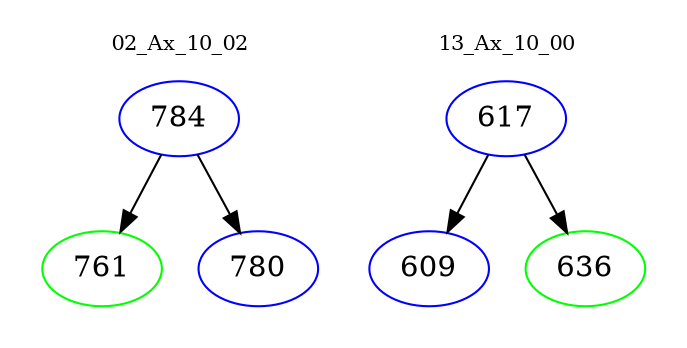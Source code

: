 digraph{
subgraph cluster_0 {
color = white
label = "02_Ax_10_02";
fontsize=10;
T0_784 [label="784", color="blue"]
T0_784 -> T0_761 [color="black"]
T0_761 [label="761", color="green"]
T0_784 -> T0_780 [color="black"]
T0_780 [label="780", color="blue"]
}
subgraph cluster_1 {
color = white
label = "13_Ax_10_00";
fontsize=10;
T1_617 [label="617", color="blue"]
T1_617 -> T1_609 [color="black"]
T1_609 [label="609", color="blue"]
T1_617 -> T1_636 [color="black"]
T1_636 [label="636", color="green"]
}
}
